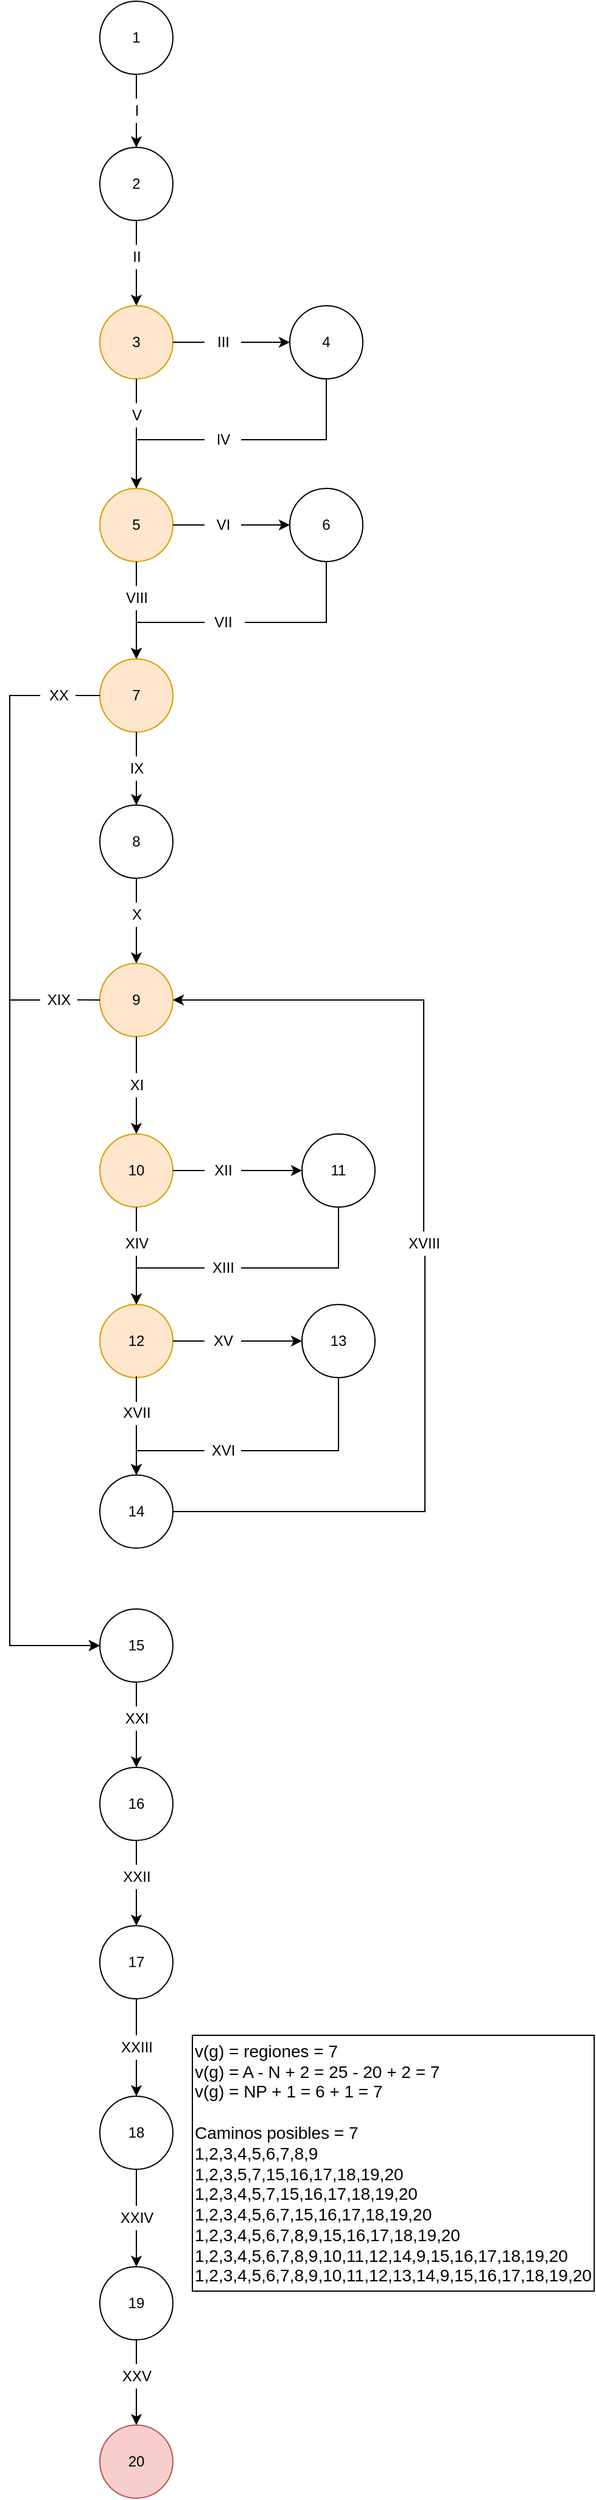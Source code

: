 <mxfile version="19.0.3" type="device"><diagram id="FHFzYE5cIFLzj2UUcKv-" name="Página-1"><mxGraphModel dx="660" dy="1236" grid="1" gridSize="10" guides="1" tooltips="1" connect="1" arrows="1" fold="1" page="1" pageScale="1" pageWidth="827" pageHeight="1169" background="#ffffff" math="0" shadow="0"><root><mxCell id="0"/><mxCell id="1" parent="0"/><mxCell id="JaHRuDOP0T2w57V1YCy4-3" value="" style="edgeStyle=orthogonalEdgeStyle;rounded=0;orthogonalLoop=1;jettySize=auto;html=1;startArrow=none;" parent="1" source="JaHRuDOP0T2w57V1YCy4-11" target="JaHRuDOP0T2w57V1YCy4-2" edge="1"><mxGeometry relative="1" as="geometry"/></mxCell><mxCell id="JaHRuDOP0T2w57V1YCy4-1" value="1" style="ellipse;whiteSpace=wrap;html=1;aspect=fixed;" parent="1" vertex="1"><mxGeometry x="384" y="20" width="60" height="60" as="geometry"/></mxCell><mxCell id="JaHRuDOP0T2w57V1YCy4-5" value="" style="edgeStyle=orthogonalEdgeStyle;rounded=0;orthogonalLoop=1;jettySize=auto;html=1;startArrow=none;" parent="1" source="JaHRuDOP0T2w57V1YCy4-13" target="JaHRuDOP0T2w57V1YCy4-4" edge="1"><mxGeometry relative="1" as="geometry"/></mxCell><mxCell id="JaHRuDOP0T2w57V1YCy4-2" value="2" style="ellipse;whiteSpace=wrap;html=1;aspect=fixed;" parent="1" vertex="1"><mxGeometry x="384" y="140" width="60" height="60" as="geometry"/></mxCell><mxCell id="JaHRuDOP0T2w57V1YCy4-7" style="edgeStyle=orthogonalEdgeStyle;rounded=0;orthogonalLoop=1;jettySize=auto;html=1;entryX=0;entryY=0.5;entryDx=0;entryDy=0;startArrow=none;" parent="1" source="JaHRuDOP0T2w57V1YCy4-53" target="JaHRuDOP0T2w57V1YCy4-6" edge="1"><mxGeometry relative="1" as="geometry"/></mxCell><mxCell id="JaHRuDOP0T2w57V1YCy4-9" value="" style="edgeStyle=orthogonalEdgeStyle;rounded=0;orthogonalLoop=1;jettySize=auto;html=1;startArrow=none;" parent="1" source="JaHRuDOP0T2w57V1YCy4-59" target="JaHRuDOP0T2w57V1YCy4-8" edge="1"><mxGeometry relative="1" as="geometry"/></mxCell><mxCell id="JaHRuDOP0T2w57V1YCy4-4" value="3" style="ellipse;whiteSpace=wrap;html=1;aspect=fixed;fillColor=#ffe6cc;strokeColor=#d79b00;" parent="1" vertex="1"><mxGeometry x="384" y="270" width="60" height="60" as="geometry"/></mxCell><mxCell id="JaHRuDOP0T2w57V1YCy4-10" style="edgeStyle=orthogonalEdgeStyle;rounded=0;orthogonalLoop=1;jettySize=auto;html=1;entryX=0.5;entryY=0;entryDx=0;entryDy=0;startArrow=none;" parent="1" source="JaHRuDOP0T2w57V1YCy4-56" target="JaHRuDOP0T2w57V1YCy4-8" edge="1"><mxGeometry relative="1" as="geometry"><Array as="points"><mxPoint x="414" y="380"/></Array></mxGeometry></mxCell><mxCell id="JaHRuDOP0T2w57V1YCy4-6" value="4" style="ellipse;whiteSpace=wrap;html=1;aspect=fixed;" parent="1" vertex="1"><mxGeometry x="540" y="270" width="60" height="60" as="geometry"/></mxCell><mxCell id="JaHRuDOP0T2w57V1YCy4-15" style="edgeStyle=orthogonalEdgeStyle;rounded=0;orthogonalLoop=1;jettySize=auto;html=1;entryX=0;entryY=0.5;entryDx=0;entryDy=0;startArrow=none;" parent="1" source="JaHRuDOP0T2w57V1YCy4-61" target="JaHRuDOP0T2w57V1YCy4-16" edge="1"><mxGeometry relative="1" as="geometry"><mxPoint x="540" y="450" as="targetPoint"/></mxGeometry></mxCell><mxCell id="JaHRuDOP0T2w57V1YCy4-18" value="" style="edgeStyle=orthogonalEdgeStyle;rounded=0;orthogonalLoop=1;jettySize=auto;html=1;startArrow=none;" parent="1" source="JaHRuDOP0T2w57V1YCy4-65" target="JaHRuDOP0T2w57V1YCy4-17" edge="1"><mxGeometry relative="1" as="geometry"/></mxCell><mxCell id="JaHRuDOP0T2w57V1YCy4-8" value="5" style="ellipse;whiteSpace=wrap;html=1;aspect=fixed;fillColor=#ffe6cc;strokeColor=#d79b00;" parent="1" vertex="1"><mxGeometry x="384" y="420" width="60" height="60" as="geometry"/></mxCell><mxCell id="JaHRuDOP0T2w57V1YCy4-11" value="I" style="text;html=1;align=center;verticalAlign=middle;resizable=0;points=[];autosize=1;strokeColor=none;fillColor=none;" parent="1" vertex="1"><mxGeometry x="404" y="100" width="20" height="20" as="geometry"/></mxCell><mxCell id="JaHRuDOP0T2w57V1YCy4-12" value="" style="edgeStyle=orthogonalEdgeStyle;rounded=0;orthogonalLoop=1;jettySize=auto;html=1;endArrow=none;" parent="1" source="JaHRuDOP0T2w57V1YCy4-1" target="JaHRuDOP0T2w57V1YCy4-11" edge="1"><mxGeometry relative="1" as="geometry"><mxPoint x="414" y="90" as="sourcePoint"/><mxPoint x="414" y="140" as="targetPoint"/></mxGeometry></mxCell><mxCell id="JaHRuDOP0T2w57V1YCy4-13" value="II" style="text;html=1;align=center;verticalAlign=middle;resizable=0;points=[];autosize=1;strokeColor=none;fillColor=none;" parent="1" vertex="1"><mxGeometry x="404" y="220" width="20" height="20" as="geometry"/></mxCell><mxCell id="JaHRuDOP0T2w57V1YCy4-14" value="" style="edgeStyle=orthogonalEdgeStyle;rounded=0;orthogonalLoop=1;jettySize=auto;html=1;endArrow=none;" parent="1" source="JaHRuDOP0T2w57V1YCy4-2" target="JaHRuDOP0T2w57V1YCy4-13" edge="1"><mxGeometry relative="1" as="geometry"><mxPoint x="414" y="200" as="sourcePoint"/><mxPoint x="414" y="270" as="targetPoint"/></mxGeometry></mxCell><mxCell id="JaHRuDOP0T2w57V1YCy4-19" style="edgeStyle=orthogonalEdgeStyle;rounded=0;orthogonalLoop=1;jettySize=auto;html=1;entryX=0.5;entryY=0;entryDx=0;entryDy=0;startArrow=none;" parent="1" source="JaHRuDOP0T2w57V1YCy4-63" target="JaHRuDOP0T2w57V1YCy4-17" edge="1"><mxGeometry relative="1" as="geometry"><Array as="points"><mxPoint x="414" y="530"/></Array></mxGeometry></mxCell><mxCell id="JaHRuDOP0T2w57V1YCy4-16" value="6" style="ellipse;whiteSpace=wrap;html=1;aspect=fixed;" parent="1" vertex="1"><mxGeometry x="540" y="420" width="60" height="60" as="geometry"/></mxCell><mxCell id="JaHRuDOP0T2w57V1YCy4-21" style="edgeStyle=orthogonalEdgeStyle;rounded=0;orthogonalLoop=1;jettySize=auto;html=1;startArrow=none;" parent="1" source="JaHRuDOP0T2w57V1YCy4-67" target="JaHRuDOP0T2w57V1YCy4-20" edge="1"><mxGeometry relative="1" as="geometry"/></mxCell><mxCell id="JaHRuDOP0T2w57V1YCy4-39" style="edgeStyle=orthogonalEdgeStyle;rounded=0;orthogonalLoop=1;jettySize=auto;html=1;entryX=0;entryY=0.5;entryDx=0;entryDy=0;startArrow=none;" parent="1" source="JaHRuDOP0T2w57V1YCy4-93" target="JaHRuDOP0T2w57V1YCy4-40" edge="1"><mxGeometry relative="1" as="geometry"><mxPoint x="260" y="1360" as="targetPoint"/><Array as="points"><mxPoint x="310" y="590"/><mxPoint x="310" y="1370"/></Array></mxGeometry></mxCell><mxCell id="JaHRuDOP0T2w57V1YCy4-17" value="7" style="ellipse;whiteSpace=wrap;html=1;aspect=fixed;fillColor=#ffe6cc;strokeColor=#d79b00;" parent="1" vertex="1"><mxGeometry x="384" y="560" width="60" height="60" as="geometry"/></mxCell><mxCell id="JaHRuDOP0T2w57V1YCy4-23" style="edgeStyle=orthogonalEdgeStyle;rounded=0;orthogonalLoop=1;jettySize=auto;html=1;entryX=0.5;entryY=0;entryDx=0;entryDy=0;startArrow=none;" parent="1" source="JaHRuDOP0T2w57V1YCy4-69" target="JaHRuDOP0T2w57V1YCy4-22" edge="1"><mxGeometry relative="1" as="geometry"/></mxCell><mxCell id="JaHRuDOP0T2w57V1YCy4-20" value="8" style="ellipse;whiteSpace=wrap;html=1;aspect=fixed;" parent="1" vertex="1"><mxGeometry x="384" y="680" width="60" height="60" as="geometry"/></mxCell><mxCell id="JaHRuDOP0T2w57V1YCy4-25" value="" style="edgeStyle=orthogonalEdgeStyle;rounded=0;orthogonalLoop=1;jettySize=auto;html=1;startArrow=none;" parent="1" source="JaHRuDOP0T2w57V1YCy4-71" target="JaHRuDOP0T2w57V1YCy4-24" edge="1"><mxGeometry relative="1" as="geometry"/></mxCell><mxCell id="JaHRuDOP0T2w57V1YCy4-42" style="edgeStyle=orthogonalEdgeStyle;rounded=0;orthogonalLoop=1;jettySize=auto;html=1;entryX=0;entryY=0.5;entryDx=0;entryDy=0;startArrow=none;" parent="1" source="JaHRuDOP0T2w57V1YCy4-88" target="JaHRuDOP0T2w57V1YCy4-40" edge="1"><mxGeometry relative="1" as="geometry"><Array as="points"><mxPoint x="310" y="840"/><mxPoint x="310" y="1370"/></Array></mxGeometry></mxCell><mxCell id="JaHRuDOP0T2w57V1YCy4-22" value="9" style="ellipse;whiteSpace=wrap;html=1;aspect=fixed;fillColor=#ffe6cc;strokeColor=#d79b00;" parent="1" vertex="1"><mxGeometry x="384" y="810" width="60" height="60" as="geometry"/></mxCell><mxCell id="JaHRuDOP0T2w57V1YCy4-27" value="" style="edgeStyle=orthogonalEdgeStyle;rounded=0;orthogonalLoop=1;jettySize=auto;html=1;startArrow=none;" parent="1" source="JaHRuDOP0T2w57V1YCy4-77" target="JaHRuDOP0T2w57V1YCy4-26" edge="1"><mxGeometry relative="1" as="geometry"/></mxCell><mxCell id="JaHRuDOP0T2w57V1YCy4-31" style="edgeStyle=orthogonalEdgeStyle;rounded=0;orthogonalLoop=1;jettySize=auto;html=1;entryX=0;entryY=0.5;entryDx=0;entryDy=0;startArrow=none;" parent="1" source="JaHRuDOP0T2w57V1YCy4-73" target="JaHRuDOP0T2w57V1YCy4-30" edge="1"><mxGeometry relative="1" as="geometry"/></mxCell><mxCell id="JaHRuDOP0T2w57V1YCy4-24" value="10" style="ellipse;whiteSpace=wrap;html=1;aspect=fixed;fillColor=#ffe6cc;strokeColor=#d79b00;" parent="1" vertex="1"><mxGeometry x="384" y="950" width="60" height="60" as="geometry"/></mxCell><mxCell id="JaHRuDOP0T2w57V1YCy4-34" style="edgeStyle=orthogonalEdgeStyle;rounded=0;orthogonalLoop=1;jettySize=auto;html=1;entryX=0;entryY=0.5;entryDx=0;entryDy=0;startArrow=none;" parent="1" source="JaHRuDOP0T2w57V1YCy4-79" target="JaHRuDOP0T2w57V1YCy4-33" edge="1"><mxGeometry relative="1" as="geometry"/></mxCell><mxCell id="JaHRuDOP0T2w57V1YCy4-36" style="edgeStyle=orthogonalEdgeStyle;rounded=0;orthogonalLoop=1;jettySize=auto;html=1;entryX=0.5;entryY=0;entryDx=0;entryDy=0;startArrow=none;" parent="1" source="JaHRuDOP0T2w57V1YCy4-83" target="JaHRuDOP0T2w57V1YCy4-35" edge="1"><mxGeometry relative="1" as="geometry"/></mxCell><mxCell id="JaHRuDOP0T2w57V1YCy4-26" value="12" style="ellipse;whiteSpace=wrap;html=1;aspect=fixed;fillColor=#ffe6cc;strokeColor=#d79b00;" parent="1" vertex="1"><mxGeometry x="384" y="1090" width="60" height="60" as="geometry"/></mxCell><mxCell id="JaHRuDOP0T2w57V1YCy4-32" style="edgeStyle=orthogonalEdgeStyle;rounded=0;orthogonalLoop=1;jettySize=auto;html=1;entryX=0.5;entryY=0;entryDx=0;entryDy=0;startArrow=none;" parent="1" source="JaHRuDOP0T2w57V1YCy4-75" target="JaHRuDOP0T2w57V1YCy4-26" edge="1"><mxGeometry relative="1" as="geometry"><Array as="points"><mxPoint x="414" y="1060"/></Array></mxGeometry></mxCell><mxCell id="JaHRuDOP0T2w57V1YCy4-30" value="11" style="ellipse;whiteSpace=wrap;html=1;aspect=fixed;" parent="1" vertex="1"><mxGeometry x="550" y="950" width="60" height="60" as="geometry"/></mxCell><mxCell id="JaHRuDOP0T2w57V1YCy4-37" style="edgeStyle=orthogonalEdgeStyle;rounded=0;orthogonalLoop=1;jettySize=auto;html=1;entryX=0.5;entryY=0;entryDx=0;entryDy=0;startArrow=none;" parent="1" source="JaHRuDOP0T2w57V1YCy4-81" target="JaHRuDOP0T2w57V1YCy4-35" edge="1"><mxGeometry relative="1" as="geometry"><Array as="points"><mxPoint x="414" y="1210"/></Array></mxGeometry></mxCell><mxCell id="JaHRuDOP0T2w57V1YCy4-33" value="13" style="ellipse;whiteSpace=wrap;html=1;aspect=fixed;" parent="1" vertex="1"><mxGeometry x="550" y="1090" width="60" height="60" as="geometry"/></mxCell><mxCell id="JaHRuDOP0T2w57V1YCy4-38" style="edgeStyle=orthogonalEdgeStyle;rounded=0;orthogonalLoop=1;jettySize=auto;html=1;entryX=1;entryY=0.5;entryDx=0;entryDy=0;startArrow=none;" parent="1" source="JaHRuDOP0T2w57V1YCy4-85" target="JaHRuDOP0T2w57V1YCy4-22" edge="1"><mxGeometry relative="1" as="geometry"><Array as="points"><mxPoint x="650" y="840"/></Array></mxGeometry></mxCell><mxCell id="JaHRuDOP0T2w57V1YCy4-35" value="14" style="ellipse;whiteSpace=wrap;html=1;aspect=fixed;" parent="1" vertex="1"><mxGeometry x="384" y="1230" width="60" height="60" as="geometry"/></mxCell><mxCell id="JaHRuDOP0T2w57V1YCy4-48" value="" style="edgeStyle=orthogonalEdgeStyle;rounded=0;orthogonalLoop=1;jettySize=auto;html=1;startArrow=none;" parent="1" source="JaHRuDOP0T2w57V1YCy4-96" target="JaHRuDOP0T2w57V1YCy4-44" edge="1"><mxGeometry relative="1" as="geometry"/></mxCell><mxCell id="JaHRuDOP0T2w57V1YCy4-40" value="15" style="ellipse;whiteSpace=wrap;html=1;aspect=fixed;" parent="1" vertex="1"><mxGeometry x="384" y="1340" width="60" height="60" as="geometry"/></mxCell><mxCell id="JaHRuDOP0T2w57V1YCy4-50" value="" style="edgeStyle=orthogonalEdgeStyle;rounded=0;orthogonalLoop=1;jettySize=auto;html=1;startArrow=none;" parent="1" source="JaHRuDOP0T2w57V1YCy4-100" target="JaHRuDOP0T2w57V1YCy4-45" edge="1"><mxGeometry relative="1" as="geometry"/></mxCell><mxCell id="JaHRuDOP0T2w57V1YCy4-43" value="17" style="ellipse;whiteSpace=wrap;html=1;aspect=fixed;" parent="1" vertex="1"><mxGeometry x="384" y="1600" width="60" height="60" as="geometry"/></mxCell><mxCell id="JaHRuDOP0T2w57V1YCy4-49" value="" style="edgeStyle=orthogonalEdgeStyle;rounded=0;orthogonalLoop=1;jettySize=auto;html=1;startArrow=none;" parent="1" source="JaHRuDOP0T2w57V1YCy4-98" target="JaHRuDOP0T2w57V1YCy4-43" edge="1"><mxGeometry relative="1" as="geometry"/></mxCell><mxCell id="JaHRuDOP0T2w57V1YCy4-44" value="16" style="ellipse;whiteSpace=wrap;html=1;aspect=fixed;" parent="1" vertex="1"><mxGeometry x="384" y="1470" width="60" height="60" as="geometry"/></mxCell><mxCell id="JaHRuDOP0T2w57V1YCy4-51" value="" style="edgeStyle=orthogonalEdgeStyle;rounded=0;orthogonalLoop=1;jettySize=auto;html=1;startArrow=none;" parent="1" source="JaHRuDOP0T2w57V1YCy4-102" target="JaHRuDOP0T2w57V1YCy4-46" edge="1"><mxGeometry relative="1" as="geometry"/></mxCell><mxCell id="JaHRuDOP0T2w57V1YCy4-45" value="18" style="ellipse;whiteSpace=wrap;html=1;aspect=fixed;" parent="1" vertex="1"><mxGeometry x="384" y="1740" width="60" height="60" as="geometry"/></mxCell><mxCell id="JaHRuDOP0T2w57V1YCy4-52" value="" style="edgeStyle=orthogonalEdgeStyle;rounded=0;orthogonalLoop=1;jettySize=auto;html=1;startArrow=none;" parent="1" source="JaHRuDOP0T2w57V1YCy4-104" target="JaHRuDOP0T2w57V1YCy4-47" edge="1"><mxGeometry relative="1" as="geometry"/></mxCell><mxCell id="JaHRuDOP0T2w57V1YCy4-46" value="19" style="ellipse;whiteSpace=wrap;html=1;aspect=fixed;" parent="1" vertex="1"><mxGeometry x="384" y="1880" width="60" height="60" as="geometry"/></mxCell><mxCell id="JaHRuDOP0T2w57V1YCy4-47" value="20" style="ellipse;whiteSpace=wrap;html=1;aspect=fixed;fillColor=#f8cecc;strokeColor=#b85450;" parent="1" vertex="1"><mxGeometry x="384" y="2010" width="60" height="60" as="geometry"/></mxCell><mxCell id="JaHRuDOP0T2w57V1YCy4-53" value="III" style="text;html=1;align=center;verticalAlign=middle;resizable=0;points=[];autosize=1;strokeColor=none;fillColor=none;" parent="1" vertex="1"><mxGeometry x="470" y="290" width="30" height="20" as="geometry"/></mxCell><mxCell id="JaHRuDOP0T2w57V1YCy4-54" value="" style="edgeStyle=orthogonalEdgeStyle;rounded=0;orthogonalLoop=1;jettySize=auto;html=1;entryX=0;entryY=0.5;entryDx=0;entryDy=0;endArrow=none;" parent="1" source="JaHRuDOP0T2w57V1YCy4-4" target="JaHRuDOP0T2w57V1YCy4-53" edge="1"><mxGeometry relative="1" as="geometry"><mxPoint x="444" y="300" as="sourcePoint"/><mxPoint x="540" y="300" as="targetPoint"/></mxGeometry></mxCell><mxCell id="JaHRuDOP0T2w57V1YCy4-56" value="IV" style="text;html=1;align=center;verticalAlign=middle;resizable=0;points=[];autosize=1;strokeColor=none;fillColor=none;" parent="1" vertex="1"><mxGeometry x="470" y="370" width="30" height="20" as="geometry"/></mxCell><mxCell id="JaHRuDOP0T2w57V1YCy4-58" value="" style="edgeStyle=orthogonalEdgeStyle;rounded=0;orthogonalLoop=1;jettySize=auto;html=1;endArrow=none;" parent="1" source="JaHRuDOP0T2w57V1YCy4-6" edge="1"><mxGeometry relative="1" as="geometry"><mxPoint x="570" y="330" as="sourcePoint"/><mxPoint x="500" y="380" as="targetPoint"/><Array as="points"><mxPoint x="570" y="380"/></Array></mxGeometry></mxCell><mxCell id="JaHRuDOP0T2w57V1YCy4-59" value="V" style="text;html=1;align=center;verticalAlign=middle;resizable=0;points=[];autosize=1;strokeColor=none;fillColor=none;" parent="1" vertex="1"><mxGeometry x="404" y="350" width="20" height="20" as="geometry"/></mxCell><mxCell id="JaHRuDOP0T2w57V1YCy4-60" value="" style="edgeStyle=orthogonalEdgeStyle;rounded=0;orthogonalLoop=1;jettySize=auto;html=1;endArrow=none;" parent="1" source="JaHRuDOP0T2w57V1YCy4-4" target="JaHRuDOP0T2w57V1YCy4-59" edge="1"><mxGeometry relative="1" as="geometry"><mxPoint x="414" y="330" as="sourcePoint"/><mxPoint x="414" y="420" as="targetPoint"/></mxGeometry></mxCell><mxCell id="JaHRuDOP0T2w57V1YCy4-61" value="VI" style="text;html=1;align=center;verticalAlign=middle;resizable=0;points=[];autosize=1;strokeColor=none;fillColor=none;" parent="1" vertex="1"><mxGeometry x="470" y="440" width="30" height="20" as="geometry"/></mxCell><mxCell id="JaHRuDOP0T2w57V1YCy4-62" value="" style="edgeStyle=orthogonalEdgeStyle;rounded=0;orthogonalLoop=1;jettySize=auto;html=1;entryX=0;entryY=0.5;entryDx=0;entryDy=0;endArrow=none;" parent="1" source="JaHRuDOP0T2w57V1YCy4-8" target="JaHRuDOP0T2w57V1YCy4-61" edge="1"><mxGeometry relative="1" as="geometry"><mxPoint x="540" y="450" as="targetPoint"/><mxPoint x="444" y="450" as="sourcePoint"/></mxGeometry></mxCell><mxCell id="JaHRuDOP0T2w57V1YCy4-63" value="VII" style="text;html=1;align=center;verticalAlign=middle;resizable=0;points=[];autosize=1;strokeColor=none;fillColor=none;" parent="1" vertex="1"><mxGeometry x="470" y="520" width="30" height="20" as="geometry"/></mxCell><mxCell id="JaHRuDOP0T2w57V1YCy4-64" value="" style="edgeStyle=orthogonalEdgeStyle;rounded=0;orthogonalLoop=1;jettySize=auto;html=1;entryX=1.1;entryY=0.5;entryDx=0;entryDy=0;endArrow=none;entryPerimeter=0;" parent="1" source="JaHRuDOP0T2w57V1YCy4-16" target="JaHRuDOP0T2w57V1YCy4-63" edge="1"><mxGeometry relative="1" as="geometry"><mxPoint x="570" y="480" as="sourcePoint"/><mxPoint x="414" y="560" as="targetPoint"/><Array as="points"><mxPoint x="570" y="530"/></Array></mxGeometry></mxCell><mxCell id="JaHRuDOP0T2w57V1YCy4-65" value="VIII" style="text;html=1;align=center;verticalAlign=middle;resizable=0;points=[];autosize=1;strokeColor=none;fillColor=none;" parent="1" vertex="1"><mxGeometry x="399" y="500" width="30" height="20" as="geometry"/></mxCell><mxCell id="JaHRuDOP0T2w57V1YCy4-66" value="" style="edgeStyle=orthogonalEdgeStyle;rounded=0;orthogonalLoop=1;jettySize=auto;html=1;endArrow=none;" parent="1" source="JaHRuDOP0T2w57V1YCy4-8" target="JaHRuDOP0T2w57V1YCy4-65" edge="1"><mxGeometry relative="1" as="geometry"><mxPoint x="414" y="480" as="sourcePoint"/><mxPoint x="414" y="560" as="targetPoint"/></mxGeometry></mxCell><mxCell id="JaHRuDOP0T2w57V1YCy4-67" value="IX" style="text;html=1;align=center;verticalAlign=middle;resizable=0;points=[];autosize=1;strokeColor=none;fillColor=none;" parent="1" vertex="1"><mxGeometry x="399" y="640" width="30" height="20" as="geometry"/></mxCell><mxCell id="JaHRuDOP0T2w57V1YCy4-68" value="" style="edgeStyle=orthogonalEdgeStyle;rounded=0;orthogonalLoop=1;jettySize=auto;html=1;endArrow=none;" parent="1" source="JaHRuDOP0T2w57V1YCy4-17" target="JaHRuDOP0T2w57V1YCy4-67" edge="1"><mxGeometry relative="1" as="geometry"><mxPoint x="414" y="620" as="sourcePoint"/><mxPoint x="414" y="680" as="targetPoint"/></mxGeometry></mxCell><mxCell id="JaHRuDOP0T2w57V1YCy4-69" value="X" style="text;html=1;align=center;verticalAlign=middle;resizable=0;points=[];autosize=1;strokeColor=none;fillColor=none;" parent="1" vertex="1"><mxGeometry x="404" y="760" width="20" height="20" as="geometry"/></mxCell><mxCell id="JaHRuDOP0T2w57V1YCy4-70" value="" style="edgeStyle=orthogonalEdgeStyle;rounded=0;orthogonalLoop=1;jettySize=auto;html=1;entryX=0.5;entryY=0;entryDx=0;entryDy=0;endArrow=none;" parent="1" source="JaHRuDOP0T2w57V1YCy4-20" target="JaHRuDOP0T2w57V1YCy4-69" edge="1"><mxGeometry relative="1" as="geometry"><mxPoint x="414" y="740" as="sourcePoint"/><mxPoint x="414" y="810" as="targetPoint"/></mxGeometry></mxCell><mxCell id="JaHRuDOP0T2w57V1YCy4-71" value="XI" style="text;html=1;align=center;verticalAlign=middle;resizable=0;points=[];autosize=1;strokeColor=none;fillColor=none;" parent="1" vertex="1"><mxGeometry x="399" y="900" width="30" height="20" as="geometry"/></mxCell><mxCell id="JaHRuDOP0T2w57V1YCy4-72" value="" style="edgeStyle=orthogonalEdgeStyle;rounded=0;orthogonalLoop=1;jettySize=auto;html=1;endArrow=none;" parent="1" source="JaHRuDOP0T2w57V1YCy4-22" target="JaHRuDOP0T2w57V1YCy4-71" edge="1"><mxGeometry relative="1" as="geometry"><mxPoint x="414" y="870" as="sourcePoint"/><mxPoint x="414" y="950" as="targetPoint"/></mxGeometry></mxCell><mxCell id="JaHRuDOP0T2w57V1YCy4-73" value="XII" style="text;html=1;align=center;verticalAlign=middle;resizable=0;points=[];autosize=1;strokeColor=none;fillColor=none;" parent="1" vertex="1"><mxGeometry x="470" y="970" width="30" height="20" as="geometry"/></mxCell><mxCell id="JaHRuDOP0T2w57V1YCy4-74" value="" style="edgeStyle=orthogonalEdgeStyle;rounded=0;orthogonalLoop=1;jettySize=auto;html=1;entryX=0;entryY=0.5;entryDx=0;entryDy=0;endArrow=none;" parent="1" source="JaHRuDOP0T2w57V1YCy4-24" target="JaHRuDOP0T2w57V1YCy4-73" edge="1"><mxGeometry relative="1" as="geometry"><mxPoint x="444" y="980" as="sourcePoint"/><mxPoint x="550" y="980" as="targetPoint"/></mxGeometry></mxCell><mxCell id="JaHRuDOP0T2w57V1YCy4-75" value="XIII" style="text;html=1;align=center;verticalAlign=middle;resizable=0;points=[];autosize=1;strokeColor=none;fillColor=none;" parent="1" vertex="1"><mxGeometry x="470" y="1050" width="30" height="20" as="geometry"/></mxCell><mxCell id="JaHRuDOP0T2w57V1YCy4-76" value="" style="edgeStyle=orthogonalEdgeStyle;rounded=0;orthogonalLoop=1;jettySize=auto;html=1;endArrow=none;" parent="1" source="JaHRuDOP0T2w57V1YCy4-30" edge="1"><mxGeometry relative="1" as="geometry"><mxPoint x="580" y="1010" as="sourcePoint"/><mxPoint x="500" y="1060" as="targetPoint"/><Array as="points"><mxPoint x="580" y="1060"/></Array></mxGeometry></mxCell><mxCell id="JaHRuDOP0T2w57V1YCy4-77" value="XIV" style="text;html=1;align=center;verticalAlign=middle;resizable=0;points=[];autosize=1;strokeColor=none;fillColor=none;" parent="1" vertex="1"><mxGeometry x="399" y="1030" width="30" height="20" as="geometry"/></mxCell><mxCell id="JaHRuDOP0T2w57V1YCy4-78" value="" style="edgeStyle=orthogonalEdgeStyle;rounded=0;orthogonalLoop=1;jettySize=auto;html=1;endArrow=none;" parent="1" source="JaHRuDOP0T2w57V1YCy4-24" target="JaHRuDOP0T2w57V1YCy4-77" edge="1"><mxGeometry relative="1" as="geometry"><mxPoint x="414" y="1010" as="sourcePoint"/><mxPoint x="414" y="1090" as="targetPoint"/></mxGeometry></mxCell><mxCell id="JaHRuDOP0T2w57V1YCy4-79" value="XV" style="text;html=1;align=center;verticalAlign=middle;resizable=0;points=[];autosize=1;strokeColor=none;fillColor=none;" parent="1" vertex="1"><mxGeometry x="470" y="1110" width="30" height="20" as="geometry"/></mxCell><mxCell id="JaHRuDOP0T2w57V1YCy4-80" value="" style="edgeStyle=orthogonalEdgeStyle;rounded=0;orthogonalLoop=1;jettySize=auto;html=1;entryX=0;entryY=0.5;entryDx=0;entryDy=0;endArrow=none;" parent="1" source="JaHRuDOP0T2w57V1YCy4-26" target="JaHRuDOP0T2w57V1YCy4-79" edge="1"><mxGeometry relative="1" as="geometry"><mxPoint x="444" y="1120" as="sourcePoint"/><mxPoint x="550" y="1120" as="targetPoint"/></mxGeometry></mxCell><mxCell id="JaHRuDOP0T2w57V1YCy4-81" value="XVI" style="text;html=1;align=center;verticalAlign=middle;resizable=0;points=[];autosize=1;strokeColor=none;fillColor=none;" parent="1" vertex="1"><mxGeometry x="470" y="1200" width="30" height="20" as="geometry"/></mxCell><mxCell id="JaHRuDOP0T2w57V1YCy4-82" value="" style="edgeStyle=orthogonalEdgeStyle;rounded=0;orthogonalLoop=1;jettySize=auto;html=1;endArrow=none;" parent="1" source="JaHRuDOP0T2w57V1YCy4-33" edge="1"><mxGeometry relative="1" as="geometry"><mxPoint x="580" y="1150" as="sourcePoint"/><mxPoint x="500" y="1210" as="targetPoint"/><Array as="points"><mxPoint x="580" y="1210"/></Array></mxGeometry></mxCell><mxCell id="JaHRuDOP0T2w57V1YCy4-83" value="XVII" style="text;html=1;align=center;verticalAlign=middle;resizable=0;points=[];autosize=1;strokeColor=none;fillColor=none;" parent="1" vertex="1"><mxGeometry x="394" y="1169" width="40" height="20" as="geometry"/></mxCell><mxCell id="JaHRuDOP0T2w57V1YCy4-84" value="" style="edgeStyle=orthogonalEdgeStyle;rounded=0;orthogonalLoop=1;jettySize=auto;html=1;entryX=0.5;entryY=0;entryDx=0;entryDy=0;endArrow=none;" parent="1" source="JaHRuDOP0T2w57V1YCy4-26" target="JaHRuDOP0T2w57V1YCy4-83" edge="1"><mxGeometry relative="1" as="geometry"><mxPoint x="414" y="1150" as="sourcePoint"/><mxPoint x="414" y="1230" as="targetPoint"/></mxGeometry></mxCell><mxCell id="JaHRuDOP0T2w57V1YCy4-85" value="XVIII" style="text;html=1;align=center;verticalAlign=middle;resizable=0;points=[];autosize=1;strokeColor=none;fillColor=none;" parent="1" vertex="1"><mxGeometry x="630" y="1030" width="40" height="20" as="geometry"/></mxCell><mxCell id="JaHRuDOP0T2w57V1YCy4-87" value="" style="edgeStyle=orthogonalEdgeStyle;rounded=0;orthogonalLoop=1;jettySize=auto;html=1;endArrow=none;" parent="1" source="JaHRuDOP0T2w57V1YCy4-35" target="JaHRuDOP0T2w57V1YCy4-85" edge="1"><mxGeometry relative="1" as="geometry"><mxPoint x="444" y="1260" as="sourcePoint"/><mxPoint x="651" y="1060" as="targetPoint"/><Array as="points"><mxPoint x="651" y="1260"/></Array></mxGeometry></mxCell><mxCell id="JaHRuDOP0T2w57V1YCy4-88" value="XIX" style="text;html=1;align=center;verticalAlign=middle;resizable=0;points=[];autosize=1;strokeColor=none;fillColor=none;" parent="1" vertex="1"><mxGeometry x="335" y="830" width="30" height="20" as="geometry"/></mxCell><mxCell id="JaHRuDOP0T2w57V1YCy4-91" value="" style="endArrow=none;html=1;rounded=0;exitX=1.012;exitY=0.491;exitDx=0;exitDy=0;exitPerimeter=0;entryX=0;entryY=0.5;entryDx=0;entryDy=0;" parent="1" source="JaHRuDOP0T2w57V1YCy4-88" target="JaHRuDOP0T2w57V1YCy4-22" edge="1"><mxGeometry width="50" height="50" relative="1" as="geometry"><mxPoint x="350" y="900" as="sourcePoint"/><mxPoint x="380" y="840" as="targetPoint"/></mxGeometry></mxCell><mxCell id="JaHRuDOP0T2w57V1YCy4-93" value="XX" style="text;html=1;align=center;verticalAlign=middle;resizable=0;points=[];autosize=1;strokeColor=none;fillColor=none;" parent="1" vertex="1"><mxGeometry x="335" y="580" width="30" height="20" as="geometry"/></mxCell><mxCell id="JaHRuDOP0T2w57V1YCy4-94" value="" style="edgeStyle=orthogonalEdgeStyle;rounded=0;orthogonalLoop=1;jettySize=auto;html=1;endArrow=none;" parent="1" source="JaHRuDOP0T2w57V1YCy4-17" edge="1"><mxGeometry relative="1" as="geometry"><mxPoint x="370" y="590" as="targetPoint"/><mxPoint x="384" y="590" as="sourcePoint"/><Array as="points"><mxPoint x="364" y="590"/><mxPoint x="364" y="590"/></Array></mxGeometry></mxCell><mxCell id="JaHRuDOP0T2w57V1YCy4-96" value="XXI" style="text;html=1;align=center;verticalAlign=middle;resizable=0;points=[];autosize=1;strokeColor=none;fillColor=none;" parent="1" vertex="1"><mxGeometry x="399" y="1420" width="30" height="20" as="geometry"/></mxCell><mxCell id="JaHRuDOP0T2w57V1YCy4-97" value="" style="edgeStyle=orthogonalEdgeStyle;rounded=0;orthogonalLoop=1;jettySize=auto;html=1;endArrow=none;" parent="1" source="JaHRuDOP0T2w57V1YCy4-40" target="JaHRuDOP0T2w57V1YCy4-96" edge="1"><mxGeometry relative="1" as="geometry"><mxPoint x="414" y="1400" as="sourcePoint"/><mxPoint x="414" y="1460" as="targetPoint"/><Array as="points"><mxPoint x="414" y="1400"/><mxPoint x="414" y="1400"/></Array></mxGeometry></mxCell><mxCell id="JaHRuDOP0T2w57V1YCy4-98" value="XXII" style="text;html=1;align=center;verticalAlign=middle;resizable=0;points=[];autosize=1;strokeColor=none;fillColor=none;" parent="1" vertex="1"><mxGeometry x="394" y="1550" width="40" height="20" as="geometry"/></mxCell><mxCell id="JaHRuDOP0T2w57V1YCy4-99" value="" style="edgeStyle=orthogonalEdgeStyle;rounded=0;orthogonalLoop=1;jettySize=auto;html=1;endArrow=none;" parent="1" source="JaHRuDOP0T2w57V1YCy4-44" target="JaHRuDOP0T2w57V1YCy4-98" edge="1"><mxGeometry relative="1" as="geometry"><mxPoint x="414" y="1530" as="sourcePoint"/><mxPoint x="414" y="1590.0" as="targetPoint"/><Array as="points"><mxPoint x="410" y="1530"/><mxPoint x="410" y="1530"/></Array></mxGeometry></mxCell><mxCell id="JaHRuDOP0T2w57V1YCy4-100" value="XXIII" style="text;html=1;align=center;verticalAlign=middle;resizable=0;points=[];autosize=1;strokeColor=none;fillColor=none;" parent="1" vertex="1"><mxGeometry x="394" y="1690" width="40" height="20" as="geometry"/></mxCell><mxCell id="JaHRuDOP0T2w57V1YCy4-101" value="" style="edgeStyle=orthogonalEdgeStyle;rounded=0;orthogonalLoop=1;jettySize=auto;html=1;endArrow=none;" parent="1" source="JaHRuDOP0T2w57V1YCy4-43" target="JaHRuDOP0T2w57V1YCy4-100" edge="1"><mxGeometry relative="1" as="geometry"><mxPoint x="414" y="1660" as="sourcePoint"/><mxPoint x="414" y="1740" as="targetPoint"/></mxGeometry></mxCell><mxCell id="JaHRuDOP0T2w57V1YCy4-102" value="XXIV" style="text;html=1;align=center;verticalAlign=middle;resizable=0;points=[];autosize=1;strokeColor=none;fillColor=none;" parent="1" vertex="1"><mxGeometry x="394" y="1830" width="40" height="20" as="geometry"/></mxCell><mxCell id="JaHRuDOP0T2w57V1YCy4-103" value="" style="edgeStyle=orthogonalEdgeStyle;rounded=0;orthogonalLoop=1;jettySize=auto;html=1;endArrow=none;" parent="1" source="JaHRuDOP0T2w57V1YCy4-45" target="JaHRuDOP0T2w57V1YCy4-102" edge="1"><mxGeometry relative="1" as="geometry"><mxPoint x="414" y="1800" as="sourcePoint"/><mxPoint x="414" y="1880" as="targetPoint"/></mxGeometry></mxCell><mxCell id="JaHRuDOP0T2w57V1YCy4-104" value="XXV" style="text;html=1;align=center;verticalAlign=middle;resizable=0;points=[];autosize=1;strokeColor=none;fillColor=none;" parent="1" vertex="1"><mxGeometry x="394" y="1960" width="40" height="20" as="geometry"/></mxCell><mxCell id="JaHRuDOP0T2w57V1YCy4-105" value="" style="edgeStyle=orthogonalEdgeStyle;rounded=0;orthogonalLoop=1;jettySize=auto;html=1;endArrow=none;" parent="1" source="JaHRuDOP0T2w57V1YCy4-46" target="JaHRuDOP0T2w57V1YCy4-104" edge="1"><mxGeometry relative="1" as="geometry"><mxPoint x="414" y="1940" as="sourcePoint"/><mxPoint x="414" y="2010" as="targetPoint"/></mxGeometry></mxCell><mxCell id="wwkq-J_O_l7Yknpvqpwt-1" value="&lt;div style=&quot;font-size: 14px;&quot;&gt;&lt;font style=&quot;font-size: 14px;&quot;&gt;v(g) = regiones = 7&lt;/font&gt;&lt;/div&gt;&lt;div style=&quot;font-size: 14px;&quot;&gt;&lt;font style=&quot;font-size: 14px;&quot;&gt;v(g) = A - N + 2 = 25 - 20 + 2 = 7&lt;/font&gt;&lt;/div&gt;&lt;div style=&quot;font-size: 14px;&quot;&gt;&lt;font style=&quot;font-size: 14px;&quot;&gt;v(g) = NP + 1 = 6 + 1 = 7&lt;/font&gt;&lt;/div&gt;&lt;div style=&quot;font-size: 14px;&quot;&gt;&lt;font style=&quot;font-size: 14px;&quot;&gt;&lt;br&gt;&lt;/font&gt;&lt;/div&gt;&lt;div style=&quot;font-size: 14px;&quot;&gt;&lt;font style=&quot;font-size: 14px;&quot;&gt;Caminos posibles = 7&lt;/font&gt;&lt;/div&gt;&lt;div style=&quot;font-size: 14px;&quot;&gt;&lt;font style=&quot;font-size: 14px;&quot;&gt;1,2,3,4,5,6,7,8,9&lt;/font&gt;&lt;/div&gt;&lt;div style=&quot;font-size: 14px;&quot;&gt;&lt;font style=&quot;font-size: 14px;&quot;&gt;1,2,3,5,7,15,16,17,18,19,20&lt;/font&gt;&lt;/div&gt;&lt;div style=&quot;font-size: 14px;&quot;&gt;&lt;font style=&quot;font-size: 14px;&quot;&gt;1,2,3,4,5,7,15,16,17,18,19,20&lt;/font&gt;&lt;/div&gt;&lt;div style=&quot;font-size: 14px;&quot;&gt;&lt;font style=&quot;font-size: 14px;&quot;&gt;1,2,3,4,5,6,7,15,16,17,18,19,20&lt;/font&gt;&lt;/div&gt;&lt;div style=&quot;font-size: 14px;&quot;&gt;&lt;font style=&quot;font-size: 14px;&quot;&gt;1,2,3,4,5,6,7,8,9,15,16,17,18,19,20&lt;/font&gt;&lt;/div&gt;&lt;div style=&quot;font-size: 14px;&quot;&gt;&lt;font style=&quot;font-size: 14px;&quot;&gt;1,2,3,4,5,6,7,8,9,10,11,12,14,9,15,16,17,18,19,20&lt;/font&gt;&lt;/div&gt;&lt;div style=&quot;font-size: 14px;&quot;&gt;&lt;font style=&quot;font-size: 14px;&quot;&gt;1,2,3,4,5,6,7,8,9,10,11,12,13,14,9,15,16,17,18,19,20&lt;/font&gt;&lt;/div&gt;" style="rounded=0;whiteSpace=wrap;html=1;align=left;" vertex="1" parent="1"><mxGeometry x="460" y="1690" width="330" height="210" as="geometry"/></mxCell></root></mxGraphModel></diagram></mxfile>